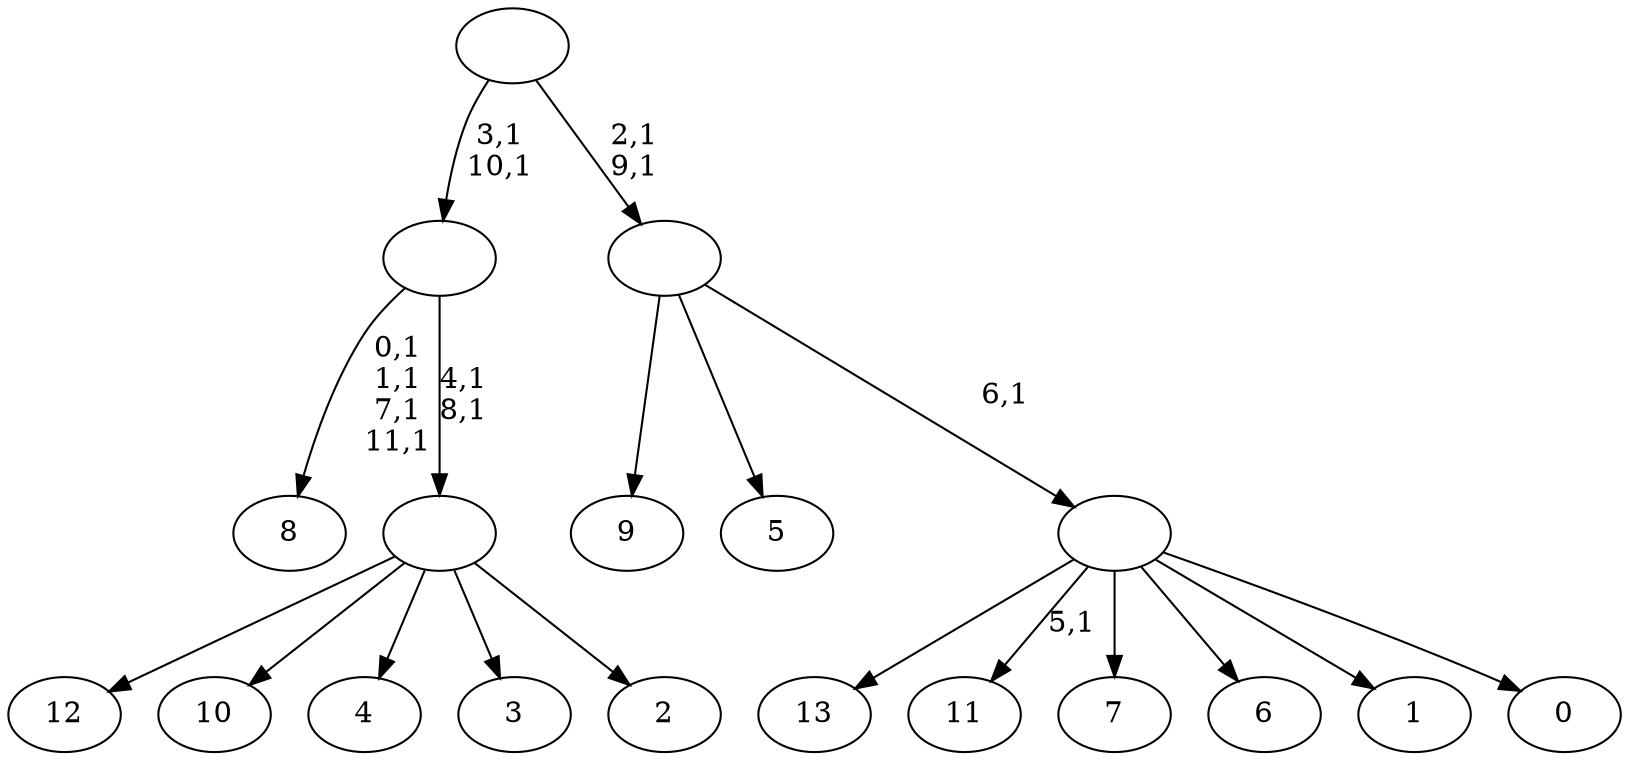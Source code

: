 digraph T {
	26 [label="13"]
	25 [label="12"]
	24 [label="11"]
	22 [label="10"]
	21 [label="9"]
	20 [label="8"]
	15 [label="7"]
	14 [label="6"]
	13 [label="5"]
	12 [label="4"]
	11 [label="3"]
	10 [label="2"]
	9 [label=""]
	7 [label=""]
	5 [label="1"]
	4 [label="0"]
	3 [label=""]
	2 [label=""]
	0 [label=""]
	9 -> 25 [label=""]
	9 -> 22 [label=""]
	9 -> 12 [label=""]
	9 -> 11 [label=""]
	9 -> 10 [label=""]
	7 -> 9 [label="4,1\n8,1"]
	7 -> 20 [label="0,1\n1,1\n7,1\n11,1"]
	3 -> 24 [label="5,1"]
	3 -> 26 [label=""]
	3 -> 15 [label=""]
	3 -> 14 [label=""]
	3 -> 5 [label=""]
	3 -> 4 [label=""]
	2 -> 21 [label=""]
	2 -> 13 [label=""]
	2 -> 3 [label="6,1"]
	0 -> 2 [label="2,1\n9,1"]
	0 -> 7 [label="3,1\n10,1"]
}
